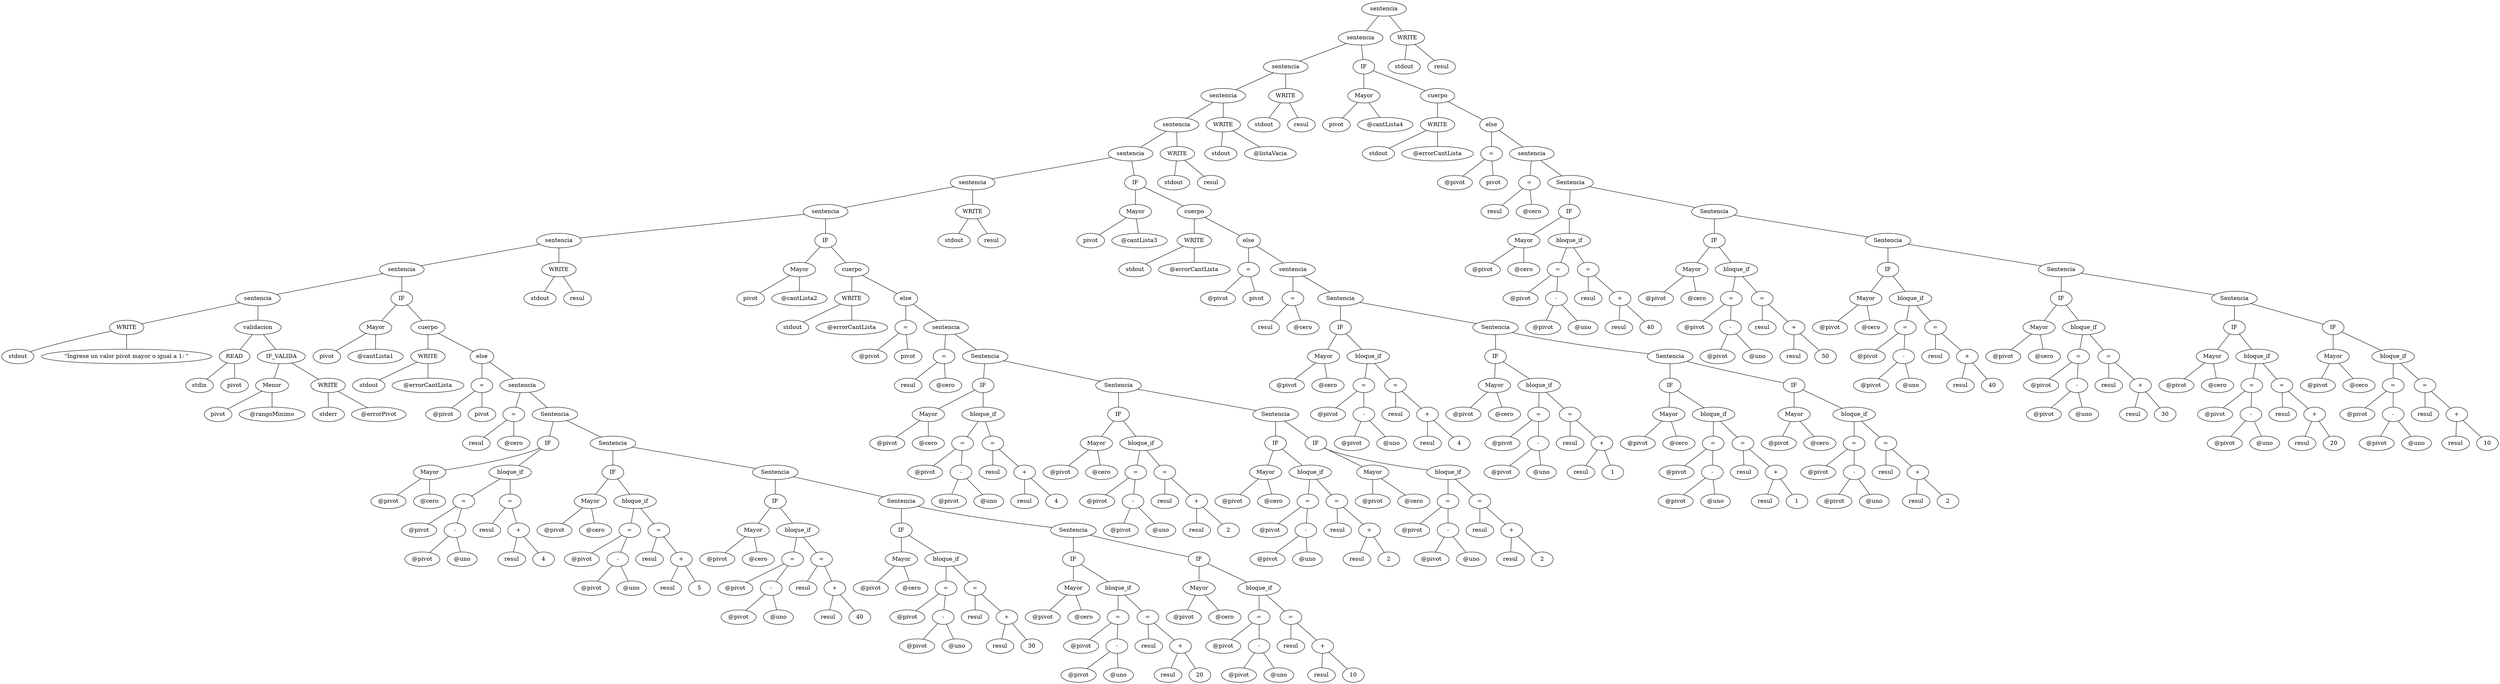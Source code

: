 graph g{
	0[label=<sentencia>]
	1[label=<sentencia>]
	420[label=<WRITE>]
	0--1
	0--420
	1[label=<sentencia>]
	2[label=<sentencia>]
	309[label=<IF>]
	1--2
	1--309
	2[label=<sentencia>]
	3[label=<sentencia>]
	306[label=<WRITE>]
	2--3
	2--306
	3[label=<sentencia>]
	4[label=<sentencia>]
	303[label=<WRITE>]
	3--4
	3--303
	4[label=<sentencia>]
	5[label=<sentencia>]
	300[label=<WRITE>]
	4--5
	4--300
	5[label=<sentencia>]
	6[label=<sentencia>]
	221[label=<IF>]
	5--6
	5--221
	6[label=<sentencia>]
	7[label=<sentencia>]
	218[label=<WRITE>]
	6--7
	6--218
	7[label=<sentencia>]
	8[label=<sentencia>]
	139[label=<IF>]
	7--8
	7--139
	8[label=<sentencia>]
	9[label=<sentencia>]
	136[label=<WRITE>]
	8--9
	8--136
	9[label=<sentencia>]
	10[label=<sentencia>]
	25[label=<IF>]
	9--10
	9--25
	10[label=<sentencia>]
	11[label=<WRITE>]
	14[label=<validacion>]
	10--11
	10--14
	11[label=<WRITE>]
	12[label=<stdout>]
	13[label=<"Ingrese un valor pivot mayor o igual a 1: ">]
	11--12
	11--13
	14[label=<validacion>]
	15[label=<READ>]
	18[label=<IF_VALIDA>]
	14--15
	14--18
	15[label=<READ>]
	16[label=<stdin>]
	17[label=<pivot>]
	15--16
	15--17
	18[label=<IF_VALIDA>]
	19[label=<Menor>]
	22[label=<WRITE>]
	18--19
	18--22
	19[label=<Menor>]
	20[label=<pivot>]
	21[label=<@rangoMinimo>]
	19--20
	19--21
	22[label=<WRITE>]
	23[label=<stderr>]
	24[label=<@errorPivot>]
	22--23
	22--24
	25[label=<IF>]
	26[label=<Mayor>]
	29[label=<cuerpo>]
	25--26
	25--29
	26[label=<Mayor>]
	27[label=<pivot>]
	28[label=<@cantLista1>]
	26--27
	26--28
	29[label=<cuerpo>]
	30[label=<WRITE>]
	33[label=<else>]
	29--30
	29--33
	30[label=<WRITE>]
	31[label=<stdout>]
	32[label=<@errorCantLista>]
	30--31
	30--32
	33[label=<else>]
	34[label=<=>]
	37[label=<sentencia>]
	33--34
	33--37
	34[label=<=>]
	35[label=<@pivot>]
	36[label=<pivot>]
	34--35
	34--36
	37[label=<sentencia>]
	38[label=<=>]
	41[label=<Sentencia>]
	37--38
	37--41
	38[label=<=>]
	39[label=<resul>]
	40[label=<@cero>]
	38--39
	38--40
	41[label=<Sentencia>]
	42[label=<IF>]
	57[label=<Sentencia>]
	41--42
	41--57
	42[label=<IF>]
	43[label=<Mayor>]
	46[label=<bloque_if>]
	42--43
	42--46
	43[label=<Mayor>]
	44[label=<@pivot>]
	45[label=<@cero>]
	43--44
	43--45
	46[label=<bloque_if>]
	47[label=<=>]
	52[label=<=>]
	46--47
	46--52
	47[label=<=>]
	48[label=<@pivot>]
	49[label=<->]
	47--48
	47--49
	49[label=<->]
	50[label=<@pivot>]
	51[label=<@uno>]
	49--50
	49--51
	52[label=<=>]
	53[label=<resul>]
	54[label=<+>]
	52--53
	52--54
	54[label=<+>]
	55[label=<resul>]
	56[label=<4>]
	54--55
	54--56
	57[label=<Sentencia>]
	58[label=<IF>]
	73[label=<Sentencia>]
	57--58
	57--73
	58[label=<IF>]
	59[label=<Mayor>]
	62[label=<bloque_if>]
	58--59
	58--62
	59[label=<Mayor>]
	60[label=<@pivot>]
	61[label=<@cero>]
	59--60
	59--61
	62[label=<bloque_if>]
	63[label=<=>]
	68[label=<=>]
	62--63
	62--68
	63[label=<=>]
	64[label=<@pivot>]
	65[label=<->]
	63--64
	63--65
	65[label=<->]
	66[label=<@pivot>]
	67[label=<@uno>]
	65--66
	65--67
	68[label=<=>]
	69[label=<resul>]
	70[label=<+>]
	68--69
	68--70
	70[label=<+>]
	71[label=<resul>]
	72[label=<5>]
	70--71
	70--72
	73[label=<Sentencia>]
	74[label=<IF>]
	89[label=<Sentencia>]
	73--74
	73--89
	74[label=<IF>]
	75[label=<Mayor>]
	78[label=<bloque_if>]
	74--75
	74--78
	75[label=<Mayor>]
	76[label=<@pivot>]
	77[label=<@cero>]
	75--76
	75--77
	78[label=<bloque_if>]
	79[label=<=>]
	84[label=<=>]
	78--79
	78--84
	79[label=<=>]
	80[label=<@pivot>]
	81[label=<->]
	79--80
	79--81
	81[label=<->]
	82[label=<@pivot>]
	83[label=<@uno>]
	81--82
	81--83
	84[label=<=>]
	85[label=<resul>]
	86[label=<+>]
	84--85
	84--86
	86[label=<+>]
	87[label=<resul>]
	88[label=<40>]
	86--87
	86--88
	89[label=<Sentencia>]
	90[label=<IF>]
	105[label=<Sentencia>]
	89--90
	89--105
	90[label=<IF>]
	91[label=<Mayor>]
	94[label=<bloque_if>]
	90--91
	90--94
	91[label=<Mayor>]
	92[label=<@pivot>]
	93[label=<@cero>]
	91--92
	91--93
	94[label=<bloque_if>]
	95[label=<=>]
	100[label=<=>]
	94--95
	94--100
	95[label=<=>]
	96[label=<@pivot>]
	97[label=<->]
	95--96
	95--97
	97[label=<->]
	98[label=<@pivot>]
	99[label=<@uno>]
	97--98
	97--99
	100[label=<=>]
	101[label=<resul>]
	102[label=<+>]
	100--101
	100--102
	102[label=<+>]
	103[label=<resul>]
	104[label=<30>]
	102--103
	102--104
	105[label=<Sentencia>]
	106[label=<IF>]
	121[label=<IF>]
	105--106
	105--121
	106[label=<IF>]
	107[label=<Mayor>]
	110[label=<bloque_if>]
	106--107
	106--110
	107[label=<Mayor>]
	108[label=<@pivot>]
	109[label=<@cero>]
	107--108
	107--109
	110[label=<bloque_if>]
	111[label=<=>]
	116[label=<=>]
	110--111
	110--116
	111[label=<=>]
	112[label=<@pivot>]
	113[label=<->]
	111--112
	111--113
	113[label=<->]
	114[label=<@pivot>]
	115[label=<@uno>]
	113--114
	113--115
	116[label=<=>]
	117[label=<resul>]
	118[label=<+>]
	116--117
	116--118
	118[label=<+>]
	119[label=<resul>]
	120[label=<20>]
	118--119
	118--120
	121[label=<IF>]
	122[label=<Mayor>]
	125[label=<bloque_if>]
	121--122
	121--125
	122[label=<Mayor>]
	123[label=<@pivot>]
	124[label=<@cero>]
	122--123
	122--124
	125[label=<bloque_if>]
	126[label=<=>]
	131[label=<=>]
	125--126
	125--131
	126[label=<=>]
	127[label=<@pivot>]
	128[label=<->]
	126--127
	126--128
	128[label=<->]
	129[label=<@pivot>]
	130[label=<@uno>]
	128--129
	128--130
	131[label=<=>]
	132[label=<resul>]
	133[label=<+>]
	131--132
	131--133
	133[label=<+>]
	134[label=<resul>]
	135[label=<10>]
	133--134
	133--135
	136[label=<WRITE>]
	137[label=<stdout>]
	138[label=<resul>]
	136--137
	136--138
	139[label=<IF>]
	140[label=<Mayor>]
	143[label=<cuerpo>]
	139--140
	139--143
	140[label=<Mayor>]
	141[label=<pivot>]
	142[label=<@cantLista2>]
	140--141
	140--142
	143[label=<cuerpo>]
	144[label=<WRITE>]
	147[label=<else>]
	143--144
	143--147
	144[label=<WRITE>]
	145[label=<stdout>]
	146[label=<@errorCantLista>]
	144--145
	144--146
	147[label=<else>]
	148[label=<=>]
	151[label=<sentencia>]
	147--148
	147--151
	148[label=<=>]
	149[label=<@pivot>]
	150[label=<pivot>]
	148--149
	148--150
	151[label=<sentencia>]
	152[label=<=>]
	155[label=<Sentencia>]
	151--152
	151--155
	152[label=<=>]
	153[label=<resul>]
	154[label=<@cero>]
	152--153
	152--154
	155[label=<Sentencia>]
	156[label=<IF>]
	171[label=<Sentencia>]
	155--156
	155--171
	156[label=<IF>]
	157[label=<Mayor>]
	160[label=<bloque_if>]
	156--157
	156--160
	157[label=<Mayor>]
	158[label=<@pivot>]
	159[label=<@cero>]
	157--158
	157--159
	160[label=<bloque_if>]
	161[label=<=>]
	166[label=<=>]
	160--161
	160--166
	161[label=<=>]
	162[label=<@pivot>]
	163[label=<->]
	161--162
	161--163
	163[label=<->]
	164[label=<@pivot>]
	165[label=<@uno>]
	163--164
	163--165
	166[label=<=>]
	167[label=<resul>]
	168[label=<+>]
	166--167
	166--168
	168[label=<+>]
	169[label=<resul>]
	170[label=<4>]
	168--169
	168--170
	171[label=<Sentencia>]
	172[label=<IF>]
	187[label=<Sentencia>]
	171--172
	171--187
	172[label=<IF>]
	173[label=<Mayor>]
	176[label=<bloque_if>]
	172--173
	172--176
	173[label=<Mayor>]
	174[label=<@pivot>]
	175[label=<@cero>]
	173--174
	173--175
	176[label=<bloque_if>]
	177[label=<=>]
	182[label=<=>]
	176--177
	176--182
	177[label=<=>]
	178[label=<@pivot>]
	179[label=<->]
	177--178
	177--179
	179[label=<->]
	180[label=<@pivot>]
	181[label=<@uno>]
	179--180
	179--181
	182[label=<=>]
	183[label=<resul>]
	184[label=<+>]
	182--183
	182--184
	184[label=<+>]
	185[label=<resul>]
	186[label=<2>]
	184--185
	184--186
	187[label=<Sentencia>]
	188[label=<IF>]
	203[label=<IF>]
	187--188
	187--203
	188[label=<IF>]
	189[label=<Mayor>]
	192[label=<bloque_if>]
	188--189
	188--192
	189[label=<Mayor>]
	190[label=<@pivot>]
	191[label=<@cero>]
	189--190
	189--191
	192[label=<bloque_if>]
	193[label=<=>]
	198[label=<=>]
	192--193
	192--198
	193[label=<=>]
	194[label=<@pivot>]
	195[label=<->]
	193--194
	193--195
	195[label=<->]
	196[label=<@pivot>]
	197[label=<@uno>]
	195--196
	195--197
	198[label=<=>]
	199[label=<resul>]
	200[label=<+>]
	198--199
	198--200
	200[label=<+>]
	201[label=<resul>]
	202[label=<2>]
	200--201
	200--202
	203[label=<IF>]
	204[label=<Mayor>]
	207[label=<bloque_if>]
	203--204
	203--207
	204[label=<Mayor>]
	205[label=<@pivot>]
	206[label=<@cero>]
	204--205
	204--206
	207[label=<bloque_if>]
	208[label=<=>]
	213[label=<=>]
	207--208
	207--213
	208[label=<=>]
	209[label=<@pivot>]
	210[label=<->]
	208--209
	208--210
	210[label=<->]
	211[label=<@pivot>]
	212[label=<@uno>]
	210--211
	210--212
	213[label=<=>]
	214[label=<resul>]
	215[label=<+>]
	213--214
	213--215
	215[label=<+>]
	216[label=<resul>]
	217[label=<2>]
	215--216
	215--217
	218[label=<WRITE>]
	219[label=<stdout>]
	220[label=<resul>]
	218--219
	218--220
	221[label=<IF>]
	222[label=<Mayor>]
	225[label=<cuerpo>]
	221--222
	221--225
	222[label=<Mayor>]
	223[label=<pivot>]
	224[label=<@cantLista3>]
	222--223
	222--224
	225[label=<cuerpo>]
	226[label=<WRITE>]
	229[label=<else>]
	225--226
	225--229
	226[label=<WRITE>]
	227[label=<stdout>]
	228[label=<@errorCantLista>]
	226--227
	226--228
	229[label=<else>]
	230[label=<=>]
	233[label=<sentencia>]
	229--230
	229--233
	230[label=<=>]
	231[label=<@pivot>]
	232[label=<pivot>]
	230--231
	230--232
	233[label=<sentencia>]
	234[label=<=>]
	237[label=<Sentencia>]
	233--234
	233--237
	234[label=<=>]
	235[label=<resul>]
	236[label=<@cero>]
	234--235
	234--236
	237[label=<Sentencia>]
	238[label=<IF>]
	253[label=<Sentencia>]
	237--238
	237--253
	238[label=<IF>]
	239[label=<Mayor>]
	242[label=<bloque_if>]
	238--239
	238--242
	239[label=<Mayor>]
	240[label=<@pivot>]
	241[label=<@cero>]
	239--240
	239--241
	242[label=<bloque_if>]
	243[label=<=>]
	248[label=<=>]
	242--243
	242--248
	243[label=<=>]
	244[label=<@pivot>]
	245[label=<->]
	243--244
	243--245
	245[label=<->]
	246[label=<@pivot>]
	247[label=<@uno>]
	245--246
	245--247
	248[label=<=>]
	249[label=<resul>]
	250[label=<+>]
	248--249
	248--250
	250[label=<+>]
	251[label=<resul>]
	252[label=<4>]
	250--251
	250--252
	253[label=<Sentencia>]
	254[label=<IF>]
	269[label=<Sentencia>]
	253--254
	253--269
	254[label=<IF>]
	255[label=<Mayor>]
	258[label=<bloque_if>]
	254--255
	254--258
	255[label=<Mayor>]
	256[label=<@pivot>]
	257[label=<@cero>]
	255--256
	255--257
	258[label=<bloque_if>]
	259[label=<=>]
	264[label=<=>]
	258--259
	258--264
	259[label=<=>]
	260[label=<@pivot>]
	261[label=<->]
	259--260
	259--261
	261[label=<->]
	262[label=<@pivot>]
	263[label=<@uno>]
	261--262
	261--263
	264[label=<=>]
	265[label=<resul>]
	266[label=<+>]
	264--265
	264--266
	266[label=<+>]
	267[label=<resul>]
	268[label=<1>]
	266--267
	266--268
	269[label=<Sentencia>]
	270[label=<IF>]
	285[label=<IF>]
	269--270
	269--285
	270[label=<IF>]
	271[label=<Mayor>]
	274[label=<bloque_if>]
	270--271
	270--274
	271[label=<Mayor>]
	272[label=<@pivot>]
	273[label=<@cero>]
	271--272
	271--273
	274[label=<bloque_if>]
	275[label=<=>]
	280[label=<=>]
	274--275
	274--280
	275[label=<=>]
	276[label=<@pivot>]
	277[label=<->]
	275--276
	275--277
	277[label=<->]
	278[label=<@pivot>]
	279[label=<@uno>]
	277--278
	277--279
	280[label=<=>]
	281[label=<resul>]
	282[label=<+>]
	280--281
	280--282
	282[label=<+>]
	283[label=<resul>]
	284[label=<1>]
	282--283
	282--284
	285[label=<IF>]
	286[label=<Mayor>]
	289[label=<bloque_if>]
	285--286
	285--289
	286[label=<Mayor>]
	287[label=<@pivot>]
	288[label=<@cero>]
	286--287
	286--288
	289[label=<bloque_if>]
	290[label=<=>]
	295[label=<=>]
	289--290
	289--295
	290[label=<=>]
	291[label=<@pivot>]
	292[label=<->]
	290--291
	290--292
	292[label=<->]
	293[label=<@pivot>]
	294[label=<@uno>]
	292--293
	292--294
	295[label=<=>]
	296[label=<resul>]
	297[label=<+>]
	295--296
	295--297
	297[label=<+>]
	298[label=<resul>]
	299[label=<2>]
	297--298
	297--299
	300[label=<WRITE>]
	301[label=<stdout>]
	302[label=<resul>]
	300--301
	300--302
	303[label=<WRITE>]
	304[label=<stdout>]
	305[label=<@listaVacia>]
	303--304
	303--305
	306[label=<WRITE>]
	307[label=<stdout>]
	308[label=<resul>]
	306--307
	306--308
	309[label=<IF>]
	310[label=<Mayor>]
	313[label=<cuerpo>]
	309--310
	309--313
	310[label=<Mayor>]
	311[label=<pivot>]
	312[label=<@cantLista4>]
	310--311
	310--312
	313[label=<cuerpo>]
	314[label=<WRITE>]
	317[label=<else>]
	313--314
	313--317
	314[label=<WRITE>]
	315[label=<stdout>]
	316[label=<@errorCantLista>]
	314--315
	314--316
	317[label=<else>]
	318[label=<=>]
	321[label=<sentencia>]
	317--318
	317--321
	318[label=<=>]
	319[label=<@pivot>]
	320[label=<pivot>]
	318--319
	318--320
	321[label=<sentencia>]
	322[label=<=>]
	325[label=<Sentencia>]
	321--322
	321--325
	322[label=<=>]
	323[label=<resul>]
	324[label=<@cero>]
	322--323
	322--324
	325[label=<Sentencia>]
	326[label=<IF>]
	341[label=<Sentencia>]
	325--326
	325--341
	326[label=<IF>]
	327[label=<Mayor>]
	330[label=<bloque_if>]
	326--327
	326--330
	327[label=<Mayor>]
	328[label=<@pivot>]
	329[label=<@cero>]
	327--328
	327--329
	330[label=<bloque_if>]
	331[label=<=>]
	336[label=<=>]
	330--331
	330--336
	331[label=<=>]
	332[label=<@pivot>]
	333[label=<->]
	331--332
	331--333
	333[label=<->]
	334[label=<@pivot>]
	335[label=<@uno>]
	333--334
	333--335
	336[label=<=>]
	337[label=<resul>]
	338[label=<+>]
	336--337
	336--338
	338[label=<+>]
	339[label=<resul>]
	340[label=<40>]
	338--339
	338--340
	341[label=<Sentencia>]
	342[label=<IF>]
	357[label=<Sentencia>]
	341--342
	341--357
	342[label=<IF>]
	343[label=<Mayor>]
	346[label=<bloque_if>]
	342--343
	342--346
	343[label=<Mayor>]
	344[label=<@pivot>]
	345[label=<@cero>]
	343--344
	343--345
	346[label=<bloque_if>]
	347[label=<=>]
	352[label=<=>]
	346--347
	346--352
	347[label=<=>]
	348[label=<@pivot>]
	349[label=<->]
	347--348
	347--349
	349[label=<->]
	350[label=<@pivot>]
	351[label=<@uno>]
	349--350
	349--351
	352[label=<=>]
	353[label=<resul>]
	354[label=<+>]
	352--353
	352--354
	354[label=<+>]
	355[label=<resul>]
	356[label=<50>]
	354--355
	354--356
	357[label=<Sentencia>]
	358[label=<IF>]
	373[label=<Sentencia>]
	357--358
	357--373
	358[label=<IF>]
	359[label=<Mayor>]
	362[label=<bloque_if>]
	358--359
	358--362
	359[label=<Mayor>]
	360[label=<@pivot>]
	361[label=<@cero>]
	359--360
	359--361
	362[label=<bloque_if>]
	363[label=<=>]
	368[label=<=>]
	362--363
	362--368
	363[label=<=>]
	364[label=<@pivot>]
	365[label=<->]
	363--364
	363--365
	365[label=<->]
	366[label=<@pivot>]
	367[label=<@uno>]
	365--366
	365--367
	368[label=<=>]
	369[label=<resul>]
	370[label=<+>]
	368--369
	368--370
	370[label=<+>]
	371[label=<resul>]
	372[label=<40>]
	370--371
	370--372
	373[label=<Sentencia>]
	374[label=<IF>]
	389[label=<Sentencia>]
	373--374
	373--389
	374[label=<IF>]
	375[label=<Mayor>]
	378[label=<bloque_if>]
	374--375
	374--378
	375[label=<Mayor>]
	376[label=<@pivot>]
	377[label=<@cero>]
	375--376
	375--377
	378[label=<bloque_if>]
	379[label=<=>]
	384[label=<=>]
	378--379
	378--384
	379[label=<=>]
	380[label=<@pivot>]
	381[label=<->]
	379--380
	379--381
	381[label=<->]
	382[label=<@pivot>]
	383[label=<@uno>]
	381--382
	381--383
	384[label=<=>]
	385[label=<resul>]
	386[label=<+>]
	384--385
	384--386
	386[label=<+>]
	387[label=<resul>]
	388[label=<30>]
	386--387
	386--388
	389[label=<Sentencia>]
	390[label=<IF>]
	405[label=<IF>]
	389--390
	389--405
	390[label=<IF>]
	391[label=<Mayor>]
	394[label=<bloque_if>]
	390--391
	390--394
	391[label=<Mayor>]
	392[label=<@pivot>]
	393[label=<@cero>]
	391--392
	391--393
	394[label=<bloque_if>]
	395[label=<=>]
	400[label=<=>]
	394--395
	394--400
	395[label=<=>]
	396[label=<@pivot>]
	397[label=<->]
	395--396
	395--397
	397[label=<->]
	398[label=<@pivot>]
	399[label=<@uno>]
	397--398
	397--399
	400[label=<=>]
	401[label=<resul>]
	402[label=<+>]
	400--401
	400--402
	402[label=<+>]
	403[label=<resul>]
	404[label=<20>]
	402--403
	402--404
	405[label=<IF>]
	406[label=<Mayor>]
	409[label=<bloque_if>]
	405--406
	405--409
	406[label=<Mayor>]
	407[label=<@pivot>]
	408[label=<@cero>]
	406--407
	406--408
	409[label=<bloque_if>]
	410[label=<=>]
	415[label=<=>]
	409--410
	409--415
	410[label=<=>]
	411[label=<@pivot>]
	412[label=<->]
	410--411
	410--412
	412[label=<->]
	413[label=<@pivot>]
	414[label=<@uno>]
	412--413
	412--414
	415[label=<=>]
	416[label=<resul>]
	417[label=<+>]
	415--416
	415--417
	417[label=<+>]
	418[label=<resul>]
	419[label=<10>]
	417--418
	417--419
	420[label=<WRITE>]
	421[label=<stdout>]
	422[label=<resul>]
	420--421
	420--422
}
